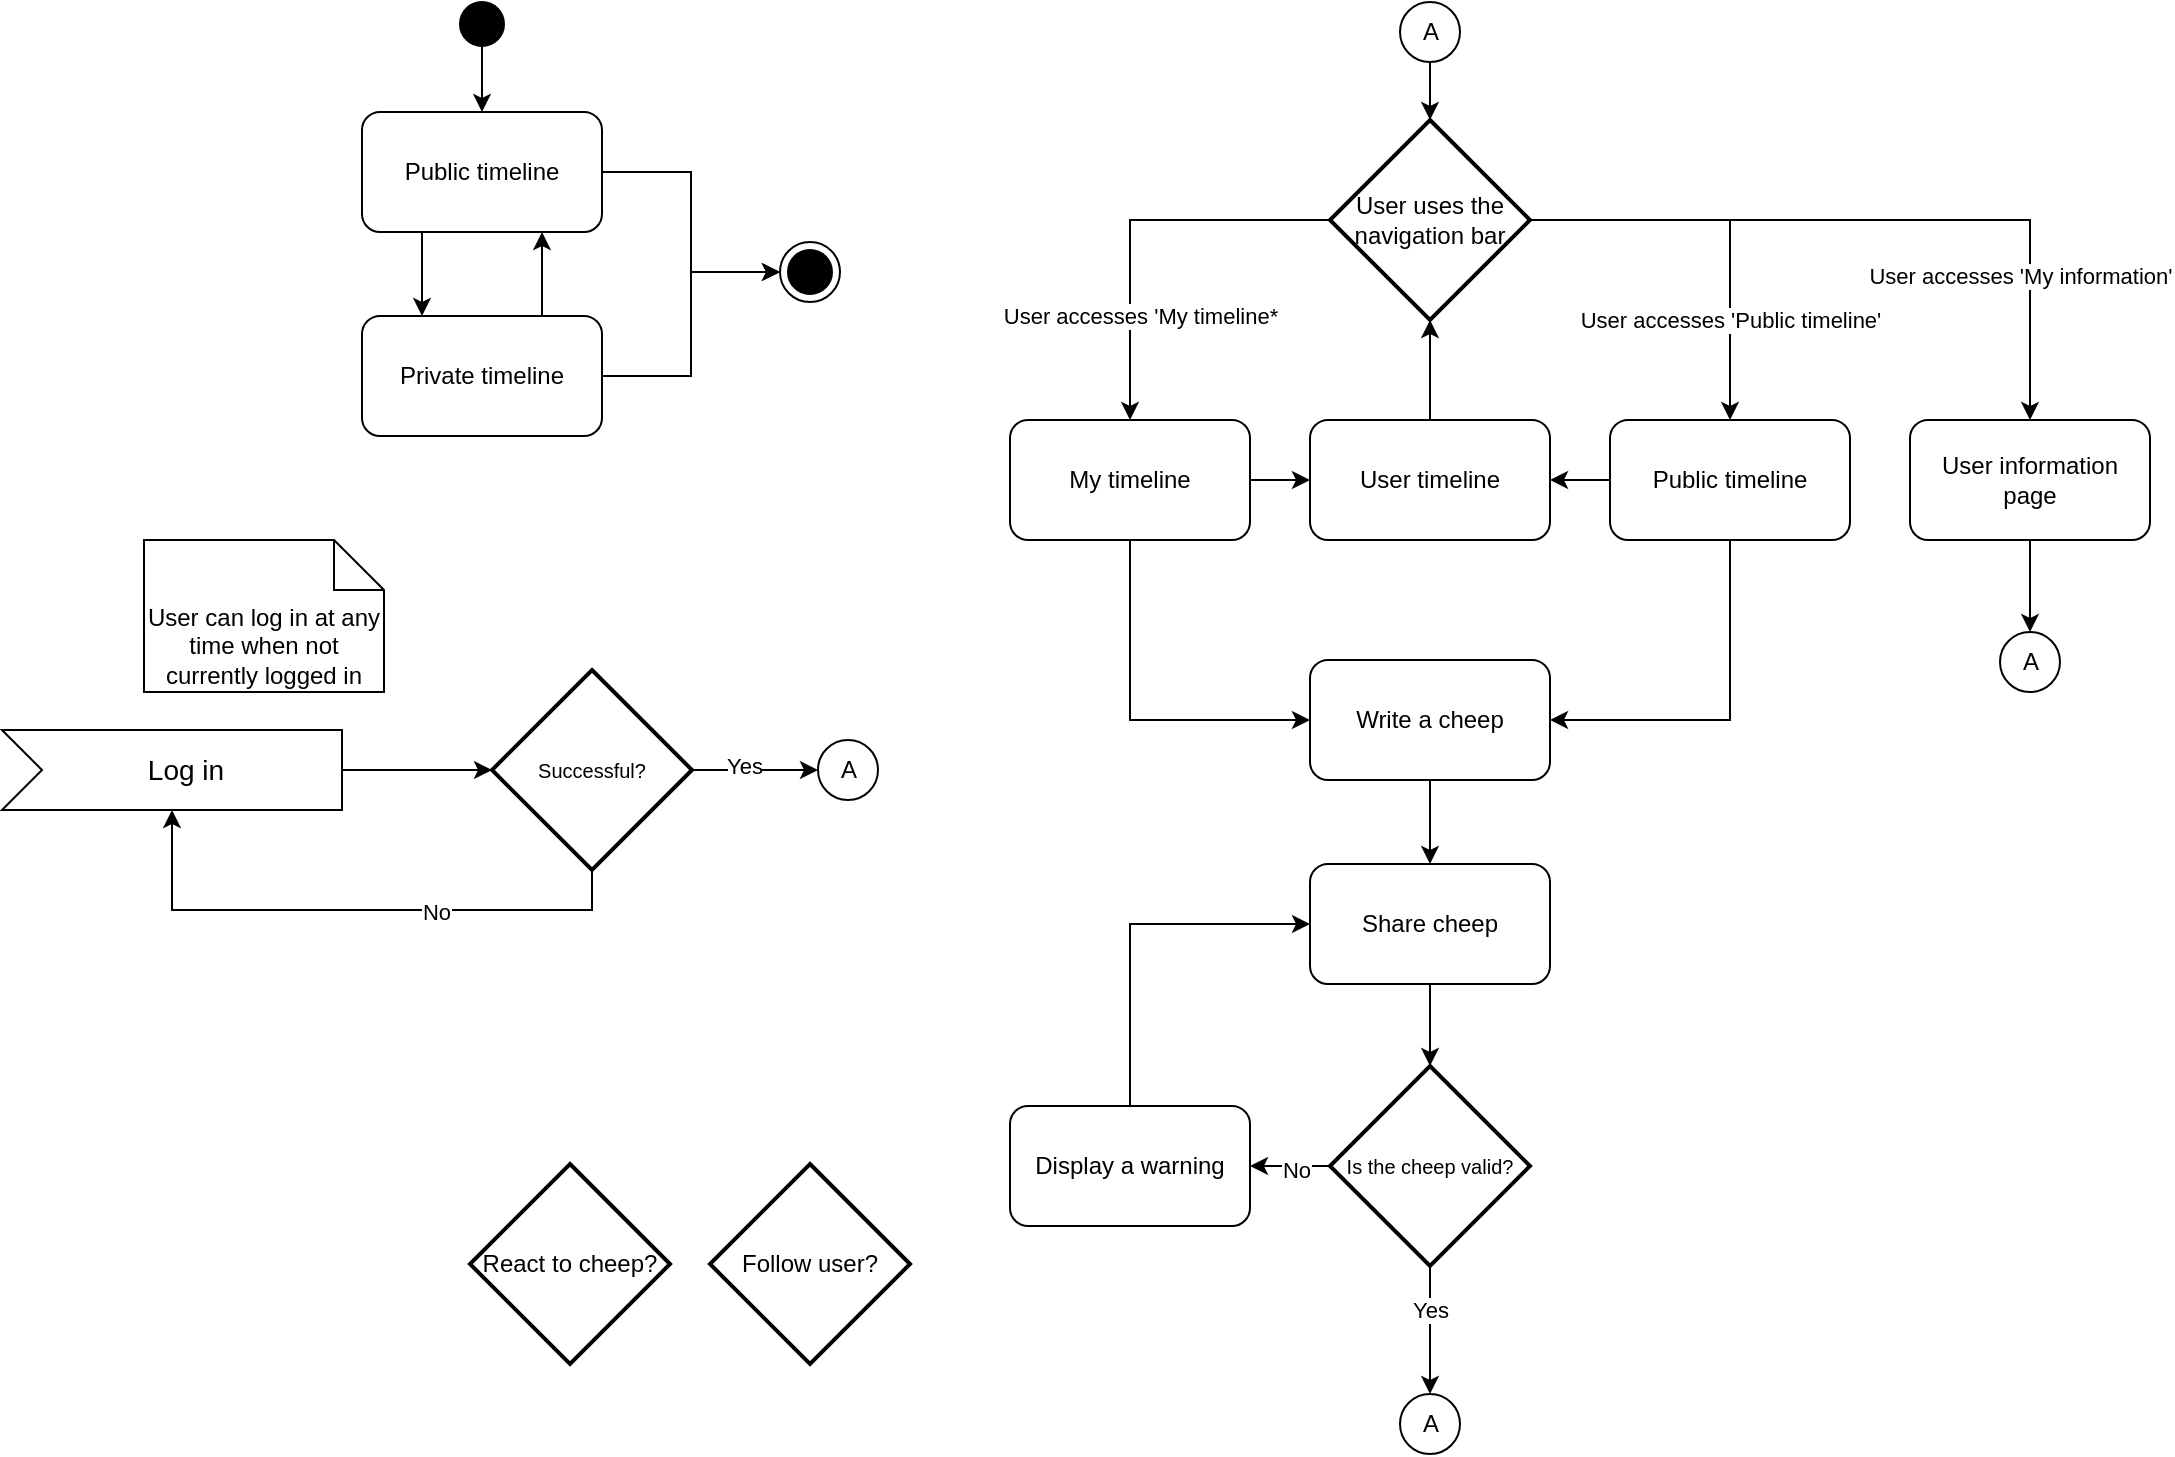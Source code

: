 <mxfile version="22.1.2" type="device">
  <diagram name="Page-1" id="e30gHh-0e9f_o7BOKimR">
    <mxGraphModel dx="1013" dy="698" grid="0" gridSize="10" guides="1" tooltips="1" connect="1" arrows="1" fold="1" page="0" pageScale="1" pageWidth="1100" pageHeight="850" math="0" shadow="0">
      <root>
        <mxCell id="0" />
        <mxCell id="1" parent="0" />
        <mxCell id="j1Txoeeo5fYLzKC64dvX-71" style="edgeStyle=orthogonalEdgeStyle;rounded=0;orthogonalLoop=1;jettySize=auto;html=1;exitX=0.5;exitY=1;exitDx=0;exitDy=0;entryX=0.5;entryY=0;entryDx=0;entryDy=0;" edge="1" parent="1" source="j1Txoeeo5fYLzKC64dvX-12" target="j1Txoeeo5fYLzKC64dvX-70">
          <mxGeometry relative="1" as="geometry" />
        </mxCell>
        <mxCell id="j1Txoeeo5fYLzKC64dvX-12" value="" style="ellipse;whiteSpace=wrap;html=1;aspect=fixed;fillColor=#000000;" vertex="1" parent="1">
          <mxGeometry x="533" y="101" width="22" height="22" as="geometry" />
        </mxCell>
        <mxCell id="j1Txoeeo5fYLzKC64dvX-112" style="edgeStyle=orthogonalEdgeStyle;rounded=0;orthogonalLoop=1;jettySize=auto;html=1;exitX=0.25;exitY=1;exitDx=0;exitDy=0;entryX=0.25;entryY=0;entryDx=0;entryDy=0;" edge="1" parent="1" source="j1Txoeeo5fYLzKC64dvX-70" target="j1Txoeeo5fYLzKC64dvX-104">
          <mxGeometry relative="1" as="geometry" />
        </mxCell>
        <mxCell id="j1Txoeeo5fYLzKC64dvX-171" style="edgeStyle=orthogonalEdgeStyle;rounded=0;orthogonalLoop=1;jettySize=auto;html=1;exitX=1;exitY=0.5;exitDx=0;exitDy=0;entryX=0;entryY=0.5;entryDx=0;entryDy=0;" edge="1" parent="1" source="j1Txoeeo5fYLzKC64dvX-70" target="j1Txoeeo5fYLzKC64dvX-170">
          <mxGeometry relative="1" as="geometry" />
        </mxCell>
        <mxCell id="j1Txoeeo5fYLzKC64dvX-70" value="Public timeline" style="rounded=1;whiteSpace=wrap;html=1;" vertex="1" parent="1">
          <mxGeometry x="484" y="156" width="120" height="60" as="geometry" />
        </mxCell>
        <mxCell id="j1Txoeeo5fYLzKC64dvX-113" style="edgeStyle=orthogonalEdgeStyle;rounded=0;orthogonalLoop=1;jettySize=auto;html=1;exitX=0.75;exitY=0;exitDx=0;exitDy=0;entryX=0.75;entryY=1;entryDx=0;entryDy=0;" edge="1" parent="1" source="j1Txoeeo5fYLzKC64dvX-104" target="j1Txoeeo5fYLzKC64dvX-70">
          <mxGeometry relative="1" as="geometry" />
        </mxCell>
        <mxCell id="j1Txoeeo5fYLzKC64dvX-172" style="edgeStyle=orthogonalEdgeStyle;rounded=0;orthogonalLoop=1;jettySize=auto;html=1;exitX=1;exitY=0.5;exitDx=0;exitDy=0;entryX=0;entryY=0.5;entryDx=0;entryDy=0;" edge="1" parent="1" source="j1Txoeeo5fYLzKC64dvX-104" target="j1Txoeeo5fYLzKC64dvX-170">
          <mxGeometry relative="1" as="geometry" />
        </mxCell>
        <mxCell id="j1Txoeeo5fYLzKC64dvX-104" value="Private timeline" style="rounded=1;whiteSpace=wrap;html=1;" vertex="1" parent="1">
          <mxGeometry x="484" y="258" width="120" height="60" as="geometry" />
        </mxCell>
        <mxCell id="j1Txoeeo5fYLzKC64dvX-120" value="Log in" style="html=1;shape=mxgraph.infographic.ribbonSimple;notch1=20;notch2=0;align=center;verticalAlign=middle;fontSize=14;fontStyle=0;fillColor=#FFFFFF;flipH=0;spacingRight=0;spacingLeft=14;whiteSpace=wrap;" vertex="1" parent="1">
          <mxGeometry x="304" y="465" width="170" height="40" as="geometry" />
        </mxCell>
        <mxCell id="j1Txoeeo5fYLzKC64dvX-141" value="User can log in at any time when not currently logged in" style="shape=note2;boundedLbl=1;whiteSpace=wrap;html=1;size=25;verticalAlign=top;align=center;" vertex="1" parent="1">
          <mxGeometry x="375" y="370" width="120" height="76" as="geometry" />
        </mxCell>
        <mxCell id="j1Txoeeo5fYLzKC64dvX-143" value="A" style="ellipse;html=1;" vertex="1" parent="1">
          <mxGeometry x="712" y="470" width="30" height="30" as="geometry" />
        </mxCell>
        <mxCell id="j1Txoeeo5fYLzKC64dvX-148" style="edgeStyle=orthogonalEdgeStyle;rounded=0;orthogonalLoop=1;jettySize=auto;html=1;exitX=1;exitY=0.5;exitDx=0;exitDy=0;exitPerimeter=0;entryX=0;entryY=0.5;entryDx=0;entryDy=0;" edge="1" parent="1" source="j1Txoeeo5fYLzKC64dvX-145" target="j1Txoeeo5fYLzKC64dvX-143">
          <mxGeometry relative="1" as="geometry" />
        </mxCell>
        <mxCell id="j1Txoeeo5fYLzKC64dvX-151" value="Yes" style="edgeLabel;html=1;align=center;verticalAlign=middle;resizable=0;points=[];" vertex="1" connectable="0" parent="j1Txoeeo5fYLzKC64dvX-148">
          <mxGeometry x="-0.193" y="2" relative="1" as="geometry">
            <mxPoint as="offset" />
          </mxGeometry>
        </mxCell>
        <mxCell id="j1Txoeeo5fYLzKC64dvX-145" value="&lt;font style=&quot;font-size: 10px;&quot;&gt;Successful?&lt;/font&gt;" style="strokeWidth=2;html=1;shape=mxgraph.flowchart.decision;whiteSpace=wrap;" vertex="1" parent="1">
          <mxGeometry x="549" y="435" width="100" height="100" as="geometry" />
        </mxCell>
        <mxCell id="j1Txoeeo5fYLzKC64dvX-147" style="edgeStyle=orthogonalEdgeStyle;rounded=0;orthogonalLoop=1;jettySize=auto;html=1;exitX=1;exitY=0.5;exitDx=0;exitDy=0;exitPerimeter=0;entryX=0;entryY=0.5;entryDx=0;entryDy=0;entryPerimeter=0;" edge="1" parent="1" source="j1Txoeeo5fYLzKC64dvX-120" target="j1Txoeeo5fYLzKC64dvX-145">
          <mxGeometry relative="1" as="geometry" />
        </mxCell>
        <mxCell id="j1Txoeeo5fYLzKC64dvX-149" style="edgeStyle=orthogonalEdgeStyle;rounded=0;orthogonalLoop=1;jettySize=auto;html=1;exitX=0.5;exitY=1;exitDx=0;exitDy=0;exitPerimeter=0;entryX=0;entryY=0;entryDx=85;entryDy=40;entryPerimeter=0;" edge="1" parent="1" source="j1Txoeeo5fYLzKC64dvX-145" target="j1Txoeeo5fYLzKC64dvX-120">
          <mxGeometry relative="1" as="geometry" />
        </mxCell>
        <mxCell id="j1Txoeeo5fYLzKC64dvX-150" value="No" style="edgeLabel;html=1;align=center;verticalAlign=middle;resizable=0;points=[];" vertex="1" connectable="0" parent="j1Txoeeo5fYLzKC64dvX-149">
          <mxGeometry x="-0.298" y="1" relative="1" as="geometry">
            <mxPoint as="offset" />
          </mxGeometry>
        </mxCell>
        <mxCell id="j1Txoeeo5fYLzKC64dvX-152" value="A" style="ellipse;html=1;" vertex="1" parent="1">
          <mxGeometry x="1003" y="101" width="30" height="30" as="geometry" />
        </mxCell>
        <mxCell id="j1Txoeeo5fYLzKC64dvX-153" value="User timeline" style="rounded=1;whiteSpace=wrap;html=1;" vertex="1" parent="1">
          <mxGeometry x="958" y="310" width="120" height="60" as="geometry" />
        </mxCell>
        <mxCell id="j1Txoeeo5fYLzKC64dvX-198" style="edgeStyle=orthogonalEdgeStyle;rounded=0;orthogonalLoop=1;jettySize=auto;html=1;exitX=1;exitY=0.5;exitDx=0;exitDy=0;entryX=0;entryY=0.5;entryDx=0;entryDy=0;" edge="1" parent="1" source="j1Txoeeo5fYLzKC64dvX-154" target="j1Txoeeo5fYLzKC64dvX-153">
          <mxGeometry relative="1" as="geometry" />
        </mxCell>
        <mxCell id="j1Txoeeo5fYLzKC64dvX-200" style="edgeStyle=orthogonalEdgeStyle;rounded=0;orthogonalLoop=1;jettySize=auto;html=1;exitX=0.5;exitY=1;exitDx=0;exitDy=0;entryX=0;entryY=0.5;entryDx=0;entryDy=0;" edge="1" parent="1" source="j1Txoeeo5fYLzKC64dvX-154" target="j1Txoeeo5fYLzKC64dvX-156">
          <mxGeometry relative="1" as="geometry" />
        </mxCell>
        <mxCell id="j1Txoeeo5fYLzKC64dvX-154" value="My timeline" style="rounded=1;whiteSpace=wrap;html=1;" vertex="1" parent="1">
          <mxGeometry x="808" y="310" width="120" height="60" as="geometry" />
        </mxCell>
        <mxCell id="j1Txoeeo5fYLzKC64dvX-173" style="edgeStyle=orthogonalEdgeStyle;rounded=0;orthogonalLoop=1;jettySize=auto;html=1;exitX=0.5;exitY=1;exitDx=0;exitDy=0;entryX=0.5;entryY=0;entryDx=0;entryDy=0;" edge="1" parent="1" source="j1Txoeeo5fYLzKC64dvX-156" target="j1Txoeeo5fYLzKC64dvX-158">
          <mxGeometry relative="1" as="geometry" />
        </mxCell>
        <mxCell id="j1Txoeeo5fYLzKC64dvX-156" value="Write a cheep" style="rounded=1;whiteSpace=wrap;html=1;" vertex="1" parent="1">
          <mxGeometry x="958" y="430" width="120" height="60" as="geometry" />
        </mxCell>
        <mxCell id="j1Txoeeo5fYLzKC64dvX-158" value="Share cheep" style="rounded=1;whiteSpace=wrap;html=1;" vertex="1" parent="1">
          <mxGeometry x="958" y="532" width="120" height="60" as="geometry" />
        </mxCell>
        <mxCell id="j1Txoeeo5fYLzKC64dvX-161" style="edgeStyle=orthogonalEdgeStyle;rounded=0;orthogonalLoop=1;jettySize=auto;html=1;exitX=0;exitY=0.5;exitDx=0;exitDy=0;exitPerimeter=0;entryX=1;entryY=0.5;entryDx=0;entryDy=0;" edge="1" parent="1" source="j1Txoeeo5fYLzKC64dvX-159" target="j1Txoeeo5fYLzKC64dvX-160">
          <mxGeometry relative="1" as="geometry" />
        </mxCell>
        <mxCell id="j1Txoeeo5fYLzKC64dvX-162" value="No" style="edgeLabel;html=1;align=center;verticalAlign=middle;resizable=0;points=[];" vertex="1" connectable="0" parent="j1Txoeeo5fYLzKC64dvX-161">
          <mxGeometry x="-0.121" y="2" relative="1" as="geometry">
            <mxPoint as="offset" />
          </mxGeometry>
        </mxCell>
        <mxCell id="j1Txoeeo5fYLzKC64dvX-175" style="edgeStyle=orthogonalEdgeStyle;rounded=0;orthogonalLoop=1;jettySize=auto;html=1;exitX=0.5;exitY=1;exitDx=0;exitDy=0;exitPerimeter=0;entryX=0.5;entryY=0;entryDx=0;entryDy=0;" edge="1" parent="1" source="j1Txoeeo5fYLzKC64dvX-159" target="j1Txoeeo5fYLzKC64dvX-174">
          <mxGeometry relative="1" as="geometry" />
        </mxCell>
        <mxCell id="j1Txoeeo5fYLzKC64dvX-188" value="Yes" style="edgeLabel;html=1;align=center;verticalAlign=middle;resizable=0;points=[];" vertex="1" connectable="0" parent="j1Txoeeo5fYLzKC64dvX-175">
          <mxGeometry x="-0.324" relative="1" as="geometry">
            <mxPoint as="offset" />
          </mxGeometry>
        </mxCell>
        <mxCell id="j1Txoeeo5fYLzKC64dvX-159" value="&lt;font style=&quot;font-size: 10px;&quot;&gt;Is the cheep valid?&lt;/font&gt;" style="strokeWidth=2;html=1;shape=mxgraph.flowchart.decision;whiteSpace=wrap;" vertex="1" parent="1">
          <mxGeometry x="968" y="633" width="100" height="100" as="geometry" />
        </mxCell>
        <mxCell id="j1Txoeeo5fYLzKC64dvX-163" style="edgeStyle=orthogonalEdgeStyle;rounded=0;orthogonalLoop=1;jettySize=auto;html=1;exitX=0.5;exitY=0;exitDx=0;exitDy=0;entryX=0;entryY=0.5;entryDx=0;entryDy=0;" edge="1" parent="1" source="j1Txoeeo5fYLzKC64dvX-160" target="j1Txoeeo5fYLzKC64dvX-158">
          <mxGeometry relative="1" as="geometry" />
        </mxCell>
        <mxCell id="j1Txoeeo5fYLzKC64dvX-160" value="Display a warning" style="rounded=1;whiteSpace=wrap;html=1;" vertex="1" parent="1">
          <mxGeometry x="808" y="653" width="120" height="60" as="geometry" />
        </mxCell>
        <mxCell id="j1Txoeeo5fYLzKC64dvX-165" style="edgeStyle=orthogonalEdgeStyle;rounded=0;orthogonalLoop=1;jettySize=auto;html=1;exitX=0.5;exitY=1;exitDx=0;exitDy=0;entryX=0.5;entryY=0;entryDx=0;entryDy=0;entryPerimeter=0;" edge="1" parent="1" source="j1Txoeeo5fYLzKC64dvX-158" target="j1Txoeeo5fYLzKC64dvX-159">
          <mxGeometry relative="1" as="geometry" />
        </mxCell>
        <mxCell id="j1Txoeeo5fYLzKC64dvX-170" value="" style="ellipse;html=1;shape=endState;fillColor=strokeColor;" vertex="1" parent="1">
          <mxGeometry x="693" y="221" width="30" height="30" as="geometry" />
        </mxCell>
        <mxCell id="j1Txoeeo5fYLzKC64dvX-174" value="A" style="ellipse;html=1;" vertex="1" parent="1">
          <mxGeometry x="1003" y="797" width="30" height="30" as="geometry" />
        </mxCell>
        <mxCell id="j1Txoeeo5fYLzKC64dvX-205" style="edgeStyle=orthogonalEdgeStyle;rounded=0;orthogonalLoop=1;jettySize=auto;html=1;exitX=0.5;exitY=1;exitDx=0;exitDy=0;entryX=0.5;entryY=0;entryDx=0;entryDy=0;" edge="1" parent="1" source="j1Txoeeo5fYLzKC64dvX-181" target="j1Txoeeo5fYLzKC64dvX-183">
          <mxGeometry relative="1" as="geometry" />
        </mxCell>
        <mxCell id="j1Txoeeo5fYLzKC64dvX-181" value="User information page" style="rounded=1;whiteSpace=wrap;html=1;" vertex="1" parent="1">
          <mxGeometry x="1258" y="310" width="120" height="60" as="geometry" />
        </mxCell>
        <mxCell id="j1Txoeeo5fYLzKC64dvX-183" value="A" style="ellipse;html=1;" vertex="1" parent="1">
          <mxGeometry x="1303" y="416" width="30" height="30" as="geometry" />
        </mxCell>
        <mxCell id="j1Txoeeo5fYLzKC64dvX-192" style="edgeStyle=orthogonalEdgeStyle;rounded=0;orthogonalLoop=1;jettySize=auto;html=1;exitX=0;exitY=0.5;exitDx=0;exitDy=0;exitPerimeter=0;entryX=0.5;entryY=0;entryDx=0;entryDy=0;" edge="1" parent="1" source="j1Txoeeo5fYLzKC64dvX-191" target="j1Txoeeo5fYLzKC64dvX-154">
          <mxGeometry relative="1" as="geometry" />
        </mxCell>
        <mxCell id="j1Txoeeo5fYLzKC64dvX-202" value="User accesses &#39;My timeline*" style="edgeLabel;html=1;align=center;verticalAlign=middle;resizable=0;points=[];" vertex="1" connectable="0" parent="j1Txoeeo5fYLzKC64dvX-192">
          <mxGeometry x="-0.413" y="1" relative="1" as="geometry">
            <mxPoint x="-37" y="47" as="offset" />
          </mxGeometry>
        </mxCell>
        <mxCell id="j1Txoeeo5fYLzKC64dvX-197" style="edgeStyle=orthogonalEdgeStyle;rounded=0;orthogonalLoop=1;jettySize=auto;html=1;exitX=1;exitY=0.5;exitDx=0;exitDy=0;exitPerimeter=0;entryX=0.5;entryY=0;entryDx=0;entryDy=0;" edge="1" parent="1" source="j1Txoeeo5fYLzKC64dvX-191" target="j1Txoeeo5fYLzKC64dvX-196">
          <mxGeometry relative="1" as="geometry" />
        </mxCell>
        <mxCell id="j1Txoeeo5fYLzKC64dvX-203" value="User accesses &#39;Public timeline&#39;" style="edgeLabel;html=1;align=center;verticalAlign=middle;resizable=0;points=[];" vertex="1" connectable="0" parent="j1Txoeeo5fYLzKC64dvX-197">
          <mxGeometry x="0.497" y="3" relative="1" as="geometry">
            <mxPoint x="-3" as="offset" />
          </mxGeometry>
        </mxCell>
        <mxCell id="j1Txoeeo5fYLzKC64dvX-206" style="edgeStyle=orthogonalEdgeStyle;rounded=0;orthogonalLoop=1;jettySize=auto;html=1;exitX=1;exitY=0.5;exitDx=0;exitDy=0;exitPerimeter=0;entryX=0.5;entryY=0;entryDx=0;entryDy=0;" edge="1" parent="1" source="j1Txoeeo5fYLzKC64dvX-191" target="j1Txoeeo5fYLzKC64dvX-181">
          <mxGeometry relative="1" as="geometry" />
        </mxCell>
        <mxCell id="j1Txoeeo5fYLzKC64dvX-207" value="User accesses &#39;My information&#39;" style="edgeLabel;html=1;align=center;verticalAlign=middle;resizable=0;points=[];" vertex="1" connectable="0" parent="j1Txoeeo5fYLzKC64dvX-206">
          <mxGeometry x="0.697" y="1" relative="1" as="geometry">
            <mxPoint x="-6" y="-19" as="offset" />
          </mxGeometry>
        </mxCell>
        <mxCell id="j1Txoeeo5fYLzKC64dvX-191" value="User uses the navigation bar" style="strokeWidth=2;html=1;shape=mxgraph.flowchart.decision;whiteSpace=wrap;" vertex="1" parent="1">
          <mxGeometry x="968" y="160" width="100" height="100" as="geometry" />
        </mxCell>
        <mxCell id="j1Txoeeo5fYLzKC64dvX-194" style="edgeStyle=orthogonalEdgeStyle;rounded=0;orthogonalLoop=1;jettySize=auto;html=1;exitX=0.5;exitY=1;exitDx=0;exitDy=0;entryX=0.5;entryY=0;entryDx=0;entryDy=0;entryPerimeter=0;" edge="1" parent="1" source="j1Txoeeo5fYLzKC64dvX-152" target="j1Txoeeo5fYLzKC64dvX-191">
          <mxGeometry relative="1" as="geometry" />
        </mxCell>
        <mxCell id="j1Txoeeo5fYLzKC64dvX-199" style="edgeStyle=orthogonalEdgeStyle;rounded=0;orthogonalLoop=1;jettySize=auto;html=1;exitX=0;exitY=0.5;exitDx=0;exitDy=0;entryX=1;entryY=0.5;entryDx=0;entryDy=0;" edge="1" parent="1" source="j1Txoeeo5fYLzKC64dvX-196" target="j1Txoeeo5fYLzKC64dvX-153">
          <mxGeometry relative="1" as="geometry" />
        </mxCell>
        <mxCell id="j1Txoeeo5fYLzKC64dvX-201" style="edgeStyle=orthogonalEdgeStyle;rounded=0;orthogonalLoop=1;jettySize=auto;html=1;exitX=0.5;exitY=1;exitDx=0;exitDy=0;entryX=1;entryY=0.5;entryDx=0;entryDy=0;" edge="1" parent="1" source="j1Txoeeo5fYLzKC64dvX-196" target="j1Txoeeo5fYLzKC64dvX-156">
          <mxGeometry relative="1" as="geometry" />
        </mxCell>
        <mxCell id="j1Txoeeo5fYLzKC64dvX-196" value="Public timeline" style="rounded=1;whiteSpace=wrap;html=1;" vertex="1" parent="1">
          <mxGeometry x="1108" y="310" width="120" height="60" as="geometry" />
        </mxCell>
        <mxCell id="j1Txoeeo5fYLzKC64dvX-204" style="edgeStyle=orthogonalEdgeStyle;rounded=0;orthogonalLoop=1;jettySize=auto;html=1;exitX=0.5;exitY=0;exitDx=0;exitDy=0;entryX=0.5;entryY=1;entryDx=0;entryDy=0;entryPerimeter=0;" edge="1" parent="1" source="j1Txoeeo5fYLzKC64dvX-153" target="j1Txoeeo5fYLzKC64dvX-191">
          <mxGeometry relative="1" as="geometry" />
        </mxCell>
        <mxCell id="j1Txoeeo5fYLzKC64dvX-208" value="React to cheep?" style="strokeWidth=2;html=1;shape=mxgraph.flowchart.decision;whiteSpace=wrap;" vertex="1" parent="1">
          <mxGeometry x="538" y="682" width="100" height="100" as="geometry" />
        </mxCell>
        <mxCell id="j1Txoeeo5fYLzKC64dvX-210" value="Follow user?" style="strokeWidth=2;html=1;shape=mxgraph.flowchart.decision;whiteSpace=wrap;" vertex="1" parent="1">
          <mxGeometry x="658" y="682" width="100" height="100" as="geometry" />
        </mxCell>
      </root>
    </mxGraphModel>
  </diagram>
</mxfile>

